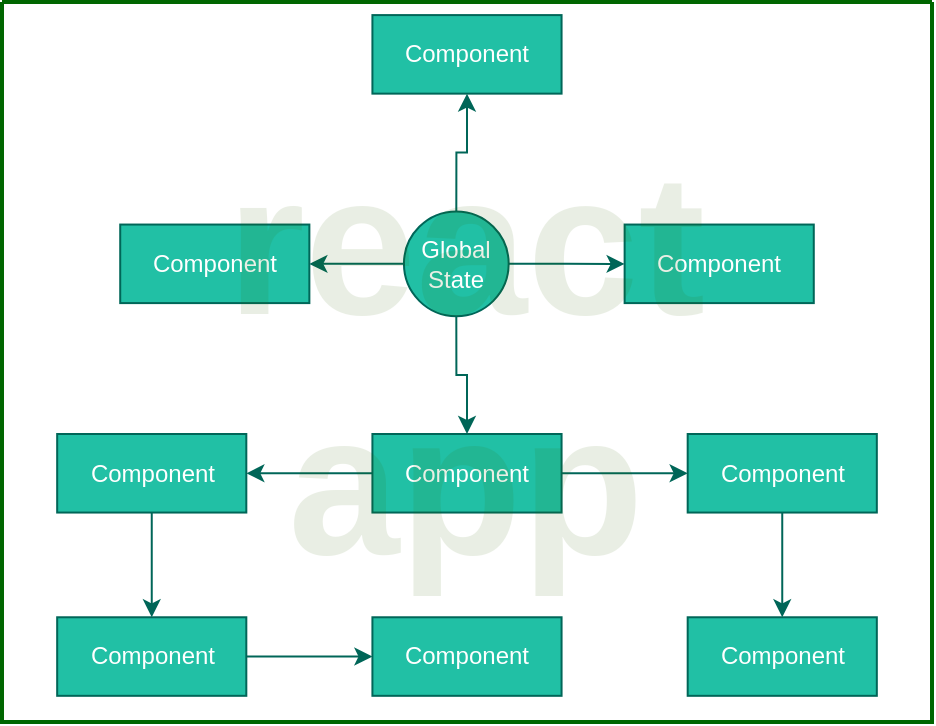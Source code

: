 <mxfile version="20.2.8" type="device"><diagram id="7P7K08QO9Qm12NSl9CwD" name="Page-1"><mxGraphModel dx="887" dy="568" grid="1" gridSize="10" guides="1" tooltips="1" connect="1" arrows="1" fold="1" page="1" pageScale="1" pageWidth="1169" pageHeight="827" math="0" shadow="0"><root><mxCell id="0"/><mxCell id="1" parent="0"/><mxCell id="4VMqfSNkDpgr3uPsG6Mk-24" value="" style="group" vertex="1" connectable="0" parent="1"><mxGeometry x="230" y="100" width="465" height="360" as="geometry"/></mxCell><mxCell id="4VMqfSNkDpgr3uPsG6Mk-1" value="Global State" style="ellipse;whiteSpace=wrap;html=1;aspect=fixed;fillColor=#21C0A5;strokeColor=#006658;fontColor=#FFFFFF;" vertex="1" parent="4VMqfSNkDpgr3uPsG6Mk-24"><mxGeometry x="200.975" y="104.727" width="52.364" height="52.364" as="geometry"/></mxCell><mxCell id="4VMqfSNkDpgr3uPsG6Mk-2" value="Component" style="whiteSpace=wrap;html=1;fillColor=#21C0A5;strokeColor=#006658;fontColor=#FFFFFF;" vertex="1" parent="4VMqfSNkDpgr3uPsG6Mk-24"><mxGeometry x="185.212" y="6.545" width="94.576" height="39.273" as="geometry"/></mxCell><mxCell id="4VMqfSNkDpgr3uPsG6Mk-3" value="" style="edgeStyle=orthogonalEdgeStyle;rounded=0;orthogonalLoop=1;jettySize=auto;html=1;strokeColor=#006658;fontColor=#5C5C5C;" edge="1" parent="4VMqfSNkDpgr3uPsG6Mk-24" source="4VMqfSNkDpgr3uPsG6Mk-1" target="4VMqfSNkDpgr3uPsG6Mk-2"><mxGeometry relative="1" as="geometry"/></mxCell><mxCell id="4VMqfSNkDpgr3uPsG6Mk-4" value="Component" style="whiteSpace=wrap;html=1;fillColor=#21C0A5;strokeColor=#006658;fontColor=#FFFFFF;" vertex="1" parent="4VMqfSNkDpgr3uPsG6Mk-24"><mxGeometry x="59.11" y="111.273" width="94.576" height="39.273" as="geometry"/></mxCell><mxCell id="4VMqfSNkDpgr3uPsG6Mk-5" value="" style="edgeStyle=orthogonalEdgeStyle;rounded=0;orthogonalLoop=1;jettySize=auto;html=1;strokeColor=#006658;fontColor=#5C5C5C;" edge="1" parent="4VMqfSNkDpgr3uPsG6Mk-24" source="4VMqfSNkDpgr3uPsG6Mk-1" target="4VMqfSNkDpgr3uPsG6Mk-4"><mxGeometry relative="1" as="geometry"/></mxCell><mxCell id="4VMqfSNkDpgr3uPsG6Mk-6" value="Component" style="whiteSpace=wrap;html=1;fillColor=#21C0A5;strokeColor=#006658;fontColor=#FFFFFF;" vertex="1" parent="4VMqfSNkDpgr3uPsG6Mk-24"><mxGeometry x="311.314" y="111.273" width="94.576" height="39.273" as="geometry"/></mxCell><mxCell id="4VMqfSNkDpgr3uPsG6Mk-7" value="" style="edgeStyle=orthogonalEdgeStyle;rounded=0;orthogonalLoop=1;jettySize=auto;html=1;strokeColor=#006658;fontColor=#5C5C5C;" edge="1" parent="4VMqfSNkDpgr3uPsG6Mk-24" source="4VMqfSNkDpgr3uPsG6Mk-1" target="4VMqfSNkDpgr3uPsG6Mk-6"><mxGeometry relative="1" as="geometry"/></mxCell><mxCell id="4VMqfSNkDpgr3uPsG6Mk-8" value="&lt;span style=&quot;font-family: Helvetica; font-size: 12px; font-style: normal; font-variant-ligatures: normal; font-variant-caps: normal; font-weight: 400; letter-spacing: normal; orphans: 2; text-align: center; text-indent: 0px; text-transform: none; widows: 2; word-spacing: 0px; -webkit-text-stroke-width: 0px; text-decoration-thickness: initial; text-decoration-style: initial; text-decoration-color: initial; float: none; display: inline !important;&quot;&gt;Component&lt;/span&gt;" style="whiteSpace=wrap;html=1;fillColor=#21C0A5;strokeColor=#006658;fontColor=#FFFFFF;" vertex="1" parent="4VMqfSNkDpgr3uPsG6Mk-24"><mxGeometry x="185.212" y="216" width="94.576" height="39.273" as="geometry"/></mxCell><mxCell id="4VMqfSNkDpgr3uPsG6Mk-9" value="" style="edgeStyle=orthogonalEdgeStyle;rounded=0;orthogonalLoop=1;jettySize=auto;html=1;strokeColor=#006658;fontColor=#5C5C5C;" edge="1" parent="4VMqfSNkDpgr3uPsG6Mk-24" source="4VMqfSNkDpgr3uPsG6Mk-1" target="4VMqfSNkDpgr3uPsG6Mk-8"><mxGeometry relative="1" as="geometry"/></mxCell><mxCell id="4VMqfSNkDpgr3uPsG6Mk-10" value="&lt;span style=&quot;font-family: Helvetica; font-size: 12px; font-style: normal; font-variant-ligatures: normal; font-variant-caps: normal; font-weight: 400; letter-spacing: normal; orphans: 2; text-align: center; text-indent: 0px; text-transform: none; widows: 2; word-spacing: 0px; -webkit-text-stroke-width: 0px; text-decoration-thickness: initial; text-decoration-style: initial; text-decoration-color: initial; float: none; display: inline !important;&quot;&gt;Component&lt;/span&gt;" style="whiteSpace=wrap;html=1;fillColor=#21C0A5;strokeColor=#006658;fontColor=#FFFFFF;" vertex="1" parent="4VMqfSNkDpgr3uPsG6Mk-24"><mxGeometry x="27.585" y="216" width="94.576" height="39.273" as="geometry"/></mxCell><mxCell id="4VMqfSNkDpgr3uPsG6Mk-11" value="" style="edgeStyle=orthogonalEdgeStyle;rounded=0;orthogonalLoop=1;jettySize=auto;html=1;strokeColor=#006658;fontColor=#5C5C5C;" edge="1" parent="4VMqfSNkDpgr3uPsG6Mk-24" source="4VMqfSNkDpgr3uPsG6Mk-8" target="4VMqfSNkDpgr3uPsG6Mk-10"><mxGeometry relative="1" as="geometry"/></mxCell><mxCell id="4VMqfSNkDpgr3uPsG6Mk-13" value="&lt;span style=&quot;font-family: Helvetica; font-size: 12px; font-style: normal; font-variant-ligatures: normal; font-variant-caps: normal; font-weight: 400; letter-spacing: normal; orphans: 2; text-align: center; text-indent: 0px; text-transform: none; widows: 2; word-spacing: 0px; -webkit-text-stroke-width: 0px; text-decoration-thickness: initial; text-decoration-style: initial; text-decoration-color: initial; float: none; display: inline !important;&quot;&gt;Component&lt;/span&gt;" style="whiteSpace=wrap;html=1;fillColor=#21C0A5;strokeColor=#006658;fontColor=#FFFFFF;" vertex="1" parent="4VMqfSNkDpgr3uPsG6Mk-24"><mxGeometry x="342.839" y="216" width="94.576" height="39.273" as="geometry"/></mxCell><mxCell id="4VMqfSNkDpgr3uPsG6Mk-14" value="" style="edgeStyle=orthogonalEdgeStyle;rounded=0;orthogonalLoop=1;jettySize=auto;html=1;strokeColor=#006658;fontColor=#5C5C5C;" edge="1" parent="4VMqfSNkDpgr3uPsG6Mk-24" source="4VMqfSNkDpgr3uPsG6Mk-8" target="4VMqfSNkDpgr3uPsG6Mk-13"><mxGeometry relative="1" as="geometry"/></mxCell><mxCell id="4VMqfSNkDpgr3uPsG6Mk-15" value="Component" style="whiteSpace=wrap;html=1;fillColor=#21C0A5;strokeColor=#006658;fontColor=#FFFFFF;" vertex="1" parent="4VMqfSNkDpgr3uPsG6Mk-24"><mxGeometry x="342.839" y="307.636" width="94.576" height="39.273" as="geometry"/></mxCell><mxCell id="4VMqfSNkDpgr3uPsG6Mk-16" value="" style="edgeStyle=orthogonalEdgeStyle;rounded=0;orthogonalLoop=1;jettySize=auto;html=1;strokeColor=#006658;fontColor=#5C5C5C;" edge="1" parent="4VMqfSNkDpgr3uPsG6Mk-24" source="4VMqfSNkDpgr3uPsG6Mk-13" target="4VMqfSNkDpgr3uPsG6Mk-15"><mxGeometry relative="1" as="geometry"/></mxCell><mxCell id="4VMqfSNkDpgr3uPsG6Mk-17" value="Component" style="whiteSpace=wrap;html=1;fillColor=#21C0A5;strokeColor=#006658;fontColor=#FFFFFF;" vertex="1" parent="4VMqfSNkDpgr3uPsG6Mk-24"><mxGeometry x="27.585" y="307.636" width="94.576" height="39.273" as="geometry"/></mxCell><mxCell id="4VMqfSNkDpgr3uPsG6Mk-18" value="" style="edgeStyle=orthogonalEdgeStyle;rounded=0;orthogonalLoop=1;jettySize=auto;html=1;strokeColor=#006658;fontColor=#5C5C5C;" edge="1" parent="4VMqfSNkDpgr3uPsG6Mk-24" source="4VMqfSNkDpgr3uPsG6Mk-10" target="4VMqfSNkDpgr3uPsG6Mk-17"><mxGeometry relative="1" as="geometry"/></mxCell><mxCell id="4VMqfSNkDpgr3uPsG6Mk-19" value="Component" style="whiteSpace=wrap;html=1;fillColor=#21C0A5;strokeColor=#006658;fontColor=#FFFFFF;" vertex="1" parent="4VMqfSNkDpgr3uPsG6Mk-24"><mxGeometry x="185.212" y="307.636" width="94.576" height="39.273" as="geometry"/></mxCell><mxCell id="4VMqfSNkDpgr3uPsG6Mk-20" value="" style="edgeStyle=orthogonalEdgeStyle;rounded=0;orthogonalLoop=1;jettySize=auto;html=1;strokeColor=#006658;fontColor=#5C5C5C;" edge="1" parent="4VMqfSNkDpgr3uPsG6Mk-24" source="4VMqfSNkDpgr3uPsG6Mk-17" target="4VMqfSNkDpgr3uPsG6Mk-19"><mxGeometry relative="1" as="geometry"/></mxCell><mxCell id="4VMqfSNkDpgr3uPsG6Mk-22" value="" style="swimlane;startSize=0;labelBackgroundColor=none;strokeColor=#006600;fontColor=#FFFFFF;fillColor=#21C0A5;strokeWidth=2;" vertex="1" parent="4VMqfSNkDpgr3uPsG6Mk-24"><mxGeometry width="465" height="360" as="geometry"/></mxCell><mxCell id="4VMqfSNkDpgr3uPsG6Mk-23" value="&lt;font color=&quot;#336600&quot; style=&quot;font-size: 100px;&quot;&gt;&lt;b style=&quot;font-size: 100px;&quot;&gt;react app&lt;/b&gt;&lt;/font&gt;" style="text;html=1;strokeColor=none;fillColor=none;align=center;verticalAlign=middle;whiteSpace=wrap;rounded=0;labelBackgroundColor=none;strokeWidth=2;fontColor=#FFFFFF;fontSize=100;opacity=0;textOpacity=10;" vertex="1" parent="4VMqfSNkDpgr3uPsG6Mk-22"><mxGeometry x="43.347" y="153.818" width="378.305" height="52.364" as="geometry"/></mxCell></root></mxGraphModel></diagram></mxfile>